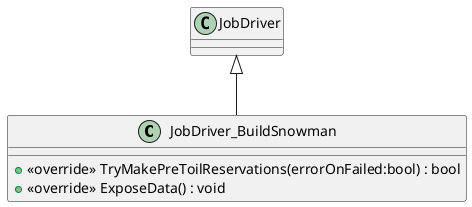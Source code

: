 @startuml
class JobDriver_BuildSnowman {
    + <<override>> TryMakePreToilReservations(errorOnFailed:bool) : bool
    + <<override>> ExposeData() : void
}
JobDriver <|-- JobDriver_BuildSnowman
@enduml
